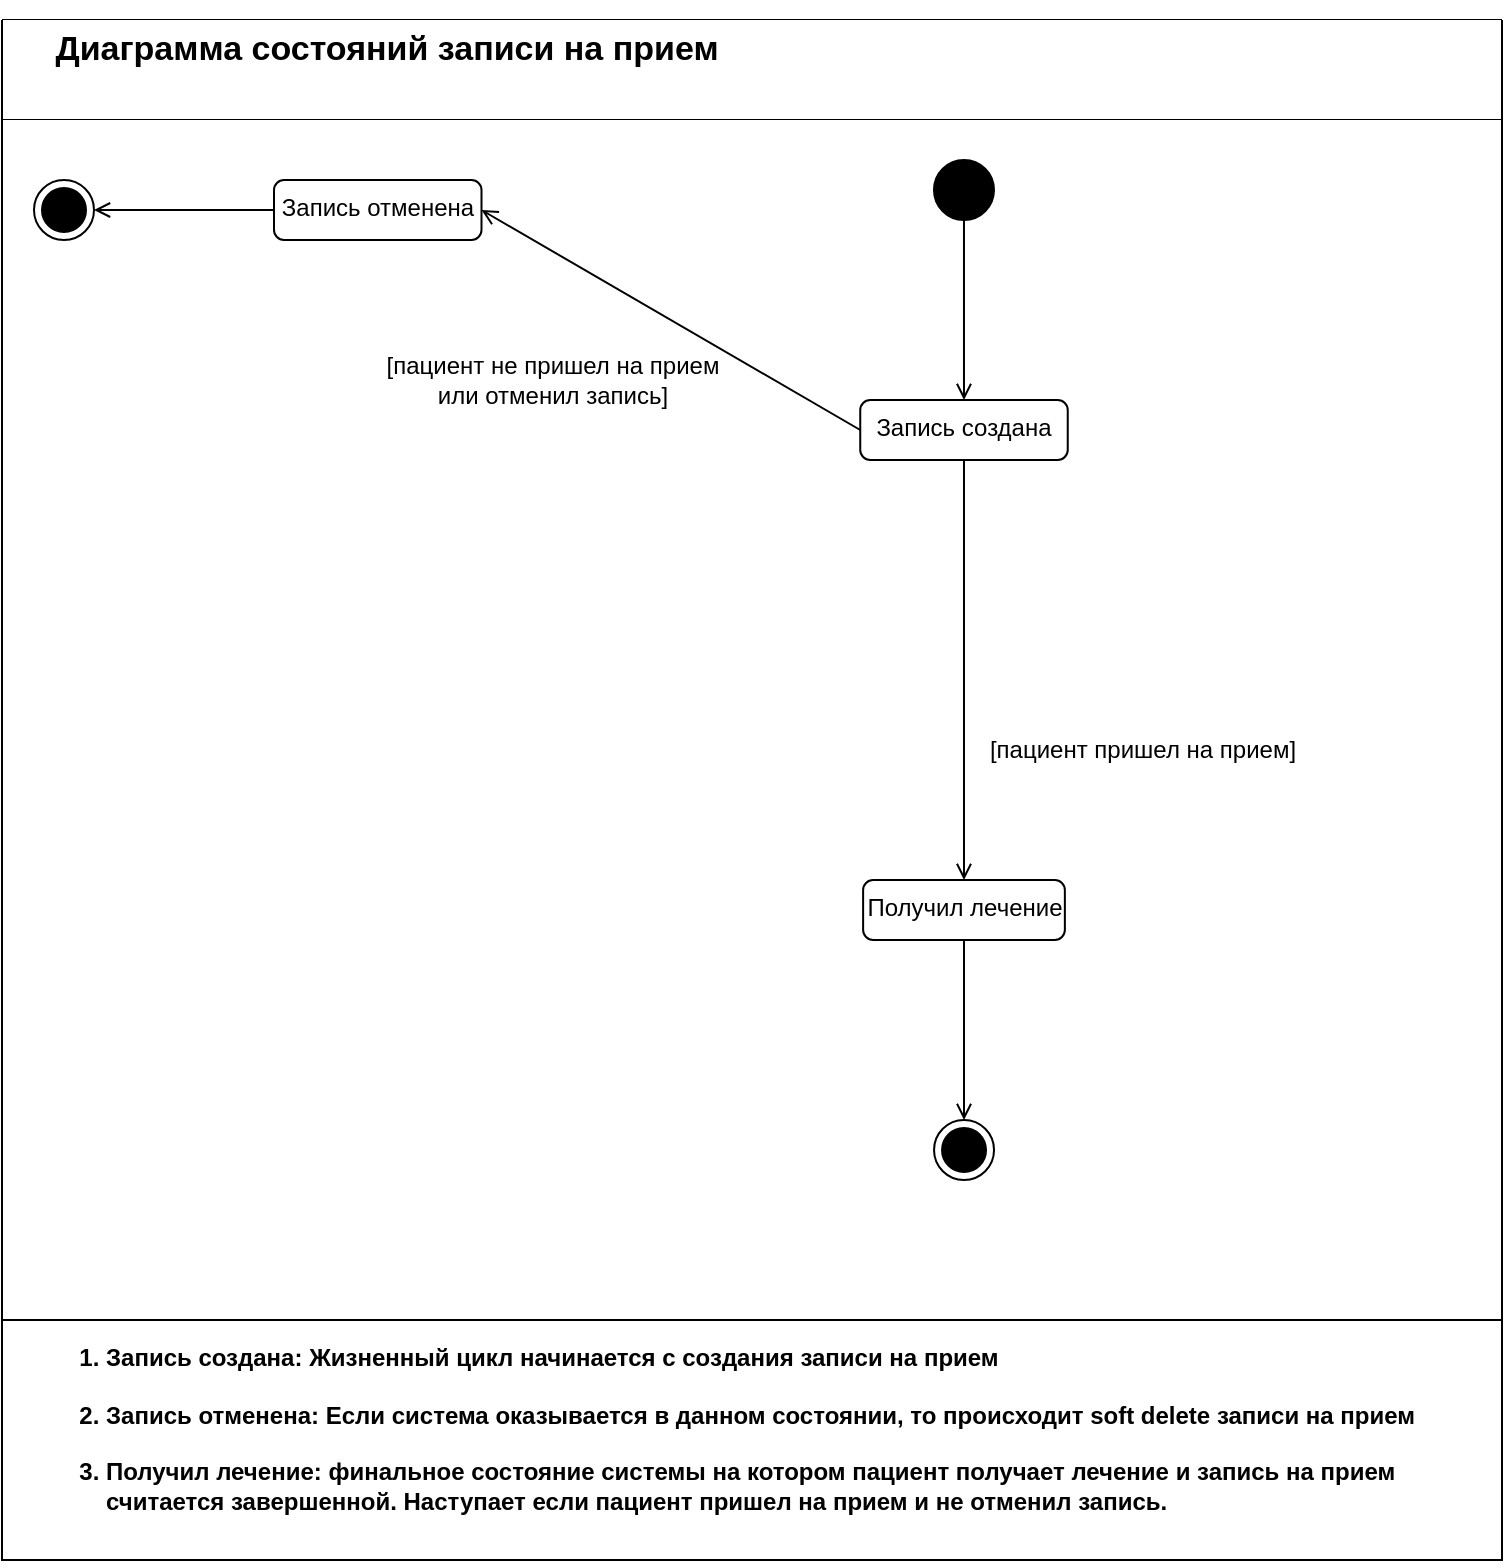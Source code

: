 <mxfile version="25.0.3">
  <diagram name="Страница — 1" id="-m4PaweDBiNdSOEntVrO">
    <mxGraphModel dx="2206" dy="746" grid="1" gridSize="10" guides="1" tooltips="1" connect="1" arrows="1" fold="1" page="1" pageScale="1" pageWidth="827" pageHeight="1169" math="0" shadow="0">
      <root>
        <mxCell id="0" />
        <mxCell id="1" parent="0" />
        <mxCell id="t7ONzRHdKDzMkgA8ajBH-27" value="" style="swimlane;startSize=0;swimlaneFillColor=default;" parent="1" vertex="1">
          <mxGeometry x="-790" y="30" width="750" height="770" as="geometry" />
        </mxCell>
        <mxCell id="t7ONzRHdKDzMkgA8ajBH-29" value="&lt;h1 style=&quot;margin-top: 0px;&quot;&gt;Текстовое описание&lt;/h1&gt;&lt;b style=&quot;background-color: initial;&quot;&gt;&lt;ol&gt;&lt;li&gt;&lt;b style=&quot;background-color: initial;&quot;&gt;Запись создана&lt;/b&gt;&lt;span style=&quot;background-color: initial;&quot;&gt;: Жизненный цикл начинается с создания записи на прием&lt;br&gt;&lt;br&gt;&lt;/span&gt;&lt;/li&gt;&lt;li&gt;Запись отменена: Если система оказывается в данном состоянии, то происходит soft delete записи на прием&lt;br&gt;&lt;br&gt;&lt;/li&gt;&lt;li&gt;Получил лечение: финальное состояние системы на котором пациент получает лечение и запись на прием считается завершенной. Наступает если пациент пришел на прием и не отменил запись.&lt;/li&gt;&lt;/ol&gt;&lt;/b&gt;&lt;strong style=&quot;background-color: initial;&quot;&gt;&lt;/strong&gt;" style="text;html=1;whiteSpace=wrap;overflow=hidden;rounded=0;" parent="t7ONzRHdKDzMkgA8ajBH-27" vertex="1">
          <mxGeometry x="10" y="610" width="730" height="160" as="geometry" />
        </mxCell>
        <mxCell id="t7ONzRHdKDzMkgA8ajBH-30" value="" style="swimlane;startSize=0;swimlaneFillColor=default;" parent="t7ONzRHdKDzMkgA8ajBH-27" vertex="1">
          <mxGeometry y="50" width="750" height="600" as="geometry" />
        </mxCell>
        <mxCell id="t7ONzRHdKDzMkgA8ajBH-6" value="&lt;div style=&quot;&quot;&gt;Получил лечение&lt;/div&gt;" style="html=1;align=center;verticalAlign=top;rounded=1;absoluteArcSize=1;arcSize=10;dashed=0;whiteSpace=wrap;" parent="t7ONzRHdKDzMkgA8ajBH-30" vertex="1">
          <mxGeometry x="430.56" y="380" width="100.87" height="30" as="geometry" />
        </mxCell>
        <mxCell id="t7ONzRHdKDzMkgA8ajBH-21" value="[пациент пришел на прием]" style="text;html=1;align=center;verticalAlign=middle;resizable=0;points=[];autosize=1;strokeColor=none;fillColor=none;" parent="t7ONzRHdKDzMkgA8ajBH-30" vertex="1">
          <mxGeometry x="480" y="300" width="180" height="30" as="geometry" />
        </mxCell>
        <mxCell id="t7ONzRHdKDzMkgA8ajBH-23" value="[пациент не пришел на прием &lt;br&gt;или отменил запись]" style="text;html=1;align=center;verticalAlign=middle;resizable=0;points=[];autosize=1;strokeColor=none;fillColor=none;rotation=0;" parent="t7ONzRHdKDzMkgA8ajBH-30" vertex="1">
          <mxGeometry x="180" y="110" width="190" height="40" as="geometry" />
        </mxCell>
        <mxCell id="t7ONzRHdKDzMkgA8ajBH-3" value="&lt;div style=&quot;&quot;&gt;&lt;span style=&quot;background-color: initial;&quot;&gt;Запись создана&lt;/span&gt;&lt;/div&gt;" style="html=1;align=center;verticalAlign=top;rounded=1;absoluteArcSize=1;arcSize=10;dashed=0;whiteSpace=wrap;" parent="t7ONzRHdKDzMkgA8ajBH-30" vertex="1">
          <mxGeometry x="429.12" y="140" width="103.75" height="30" as="geometry" />
        </mxCell>
        <mxCell id="t7ONzRHdKDzMkgA8ajBH-37" style="edgeStyle=orthogonalEdgeStyle;rounded=0;orthogonalLoop=1;jettySize=auto;html=1;exitX=0.5;exitY=1;exitDx=0;exitDy=0;entryX=0.5;entryY=0;entryDx=0;entryDy=0;endArrow=open;endFill=0;" parent="t7ONzRHdKDzMkgA8ajBH-30" source="t7ONzRHdKDzMkgA8ajBH-3" target="t7ONzRHdKDzMkgA8ajBH-6" edge="1">
          <mxGeometry relative="1" as="geometry">
            <mxPoint x="480.99" y="290" as="sourcePoint" />
          </mxGeometry>
        </mxCell>
        <mxCell id="t7ONzRHdKDzMkgA8ajBH-2" value="" style="ellipse;fillColor=strokeColor;html=1;" parent="t7ONzRHdKDzMkgA8ajBH-30" vertex="1">
          <mxGeometry x="465.99" y="20" width="30" height="30" as="geometry" />
        </mxCell>
        <mxCell id="t7ONzRHdKDzMkgA8ajBH-4" style="edgeStyle=orthogonalEdgeStyle;rounded=0;orthogonalLoop=1;jettySize=auto;html=1;exitX=0.5;exitY=1;exitDx=0;exitDy=0;entryX=0.5;entryY=0;entryDx=0;entryDy=0;endArrow=open;endFill=0;" parent="t7ONzRHdKDzMkgA8ajBH-30" source="t7ONzRHdKDzMkgA8ajBH-2" target="t7ONzRHdKDzMkgA8ajBH-3" edge="1">
          <mxGeometry relative="1" as="geometry" />
        </mxCell>
        <mxCell id="t7ONzRHdKDzMkgA8ajBH-1" value="&lt;font style=&quot;font-size: 17px;&quot;&gt;&lt;b&gt;Диаграмма состояний записи на прием&lt;/b&gt;&lt;/font&gt;" style="text;html=1;align=center;verticalAlign=middle;whiteSpace=wrap;rounded=0;" parent="1" vertex="1">
          <mxGeometry x="-774" y="20" width="353.12" height="50" as="geometry" />
        </mxCell>
        <mxCell id="t7ONzRHdKDzMkgA8ajBH-15" style="edgeStyle=orthogonalEdgeStyle;rounded=0;orthogonalLoop=1;jettySize=auto;html=1;exitX=0;exitY=0.5;exitDx=0;exitDy=0;endArrow=open;endFill=0;" parent="1" source="t7ONzRHdKDzMkgA8ajBH-5" target="t7ONzRHdKDzMkgA8ajBH-14" edge="1">
          <mxGeometry relative="1" as="geometry" />
        </mxCell>
        <mxCell id="t7ONzRHdKDzMkgA8ajBH-5" value="&lt;div style=&quot;&quot;&gt;Запись отменена&lt;/div&gt;" style="html=1;align=center;verticalAlign=top;rounded=1;absoluteArcSize=1;arcSize=10;dashed=0;whiteSpace=wrap;" parent="1" vertex="1">
          <mxGeometry x="-654" y="110" width="103.75" height="30" as="geometry" />
        </mxCell>
        <mxCell id="t7ONzRHdKDzMkgA8ajBH-7" value="" style="ellipse;html=1;shape=endState;fillColor=strokeColor;" parent="1" vertex="1">
          <mxGeometry x="-323.98" y="580" width="29.99" height="30" as="geometry" />
        </mxCell>
        <mxCell id="t7ONzRHdKDzMkgA8ajBH-14" value="" style="ellipse;html=1;shape=endState;fillColor=strokeColor;" parent="1" vertex="1">
          <mxGeometry x="-774" y="110" width="30" height="30" as="geometry" />
        </mxCell>
        <mxCell id="t7ONzRHdKDzMkgA8ajBH-41" style="edgeStyle=orthogonalEdgeStyle;rounded=0;orthogonalLoop=1;jettySize=auto;html=1;exitX=0.5;exitY=1;exitDx=0;exitDy=0;entryX=0.5;entryY=0;entryDx=0;entryDy=0;endArrow=open;endFill=0;" parent="1" source="t7ONzRHdKDzMkgA8ajBH-6" target="t7ONzRHdKDzMkgA8ajBH-7" edge="1">
          <mxGeometry relative="1" as="geometry" />
        </mxCell>
        <mxCell id="L5Y1UjXHJdynNjElC6Gt-1" style="rounded=0;orthogonalLoop=1;jettySize=auto;html=1;exitX=0;exitY=0.5;exitDx=0;exitDy=0;entryX=1;entryY=0.5;entryDx=0;entryDy=0;endArrow=open;endFill=0;" edge="1" parent="1" source="t7ONzRHdKDzMkgA8ajBH-3" target="t7ONzRHdKDzMkgA8ajBH-5">
          <mxGeometry relative="1" as="geometry" />
        </mxCell>
      </root>
    </mxGraphModel>
  </diagram>
</mxfile>

